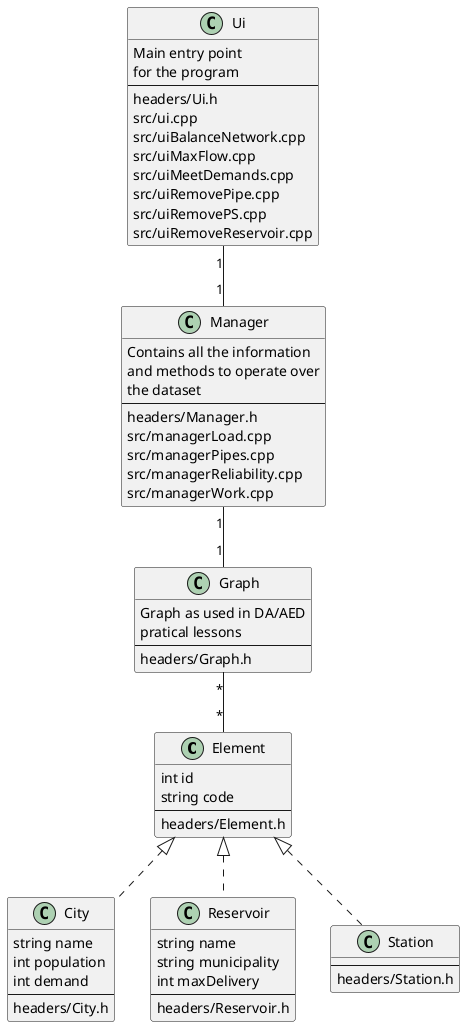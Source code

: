 @startuml ClassScheme

class Element {
	int id
	string code
	--
	headers/Element.h
}

class City {
	string name
	int population
	int demand
	--
	headers/City.h
}

class Reservoir {
	string name
	string municipality
	int maxDelivery
	--
	headers/Reservoir.h
}

class Station {
	--
	headers/Station.h
}

class Graph {
	Graph as used in DA/AED
	pratical lessons
	--
	headers/Graph.h
}

class Manager {
	Contains all the information
	and methods to operate over 
	the dataset
	--
	headers/Manager.h
	src/managerLoad.cpp
	src/managerPipes.cpp
	src/managerReliability.cpp
	src/managerWork.cpp
}

class Ui {
	Main entry point 
	for the program
	--
	headers/Ui.h
	src/ui.cpp
	src/uiBalanceNetwork.cpp
	src/uiMaxFlow.cpp
	src/uiMeetDemands.cpp
	src/uiRemovePipe.cpp
	src/uiRemovePS.cpp
	src/uiRemoveReservoir.cpp
}

Element <|.. City
Element <|.. Reservoir
Element <|.. Station
Graph "*" -- "*" Element
Ui "1" -- "1" Manager
Manager "1" -- "1" Graph
@enduml